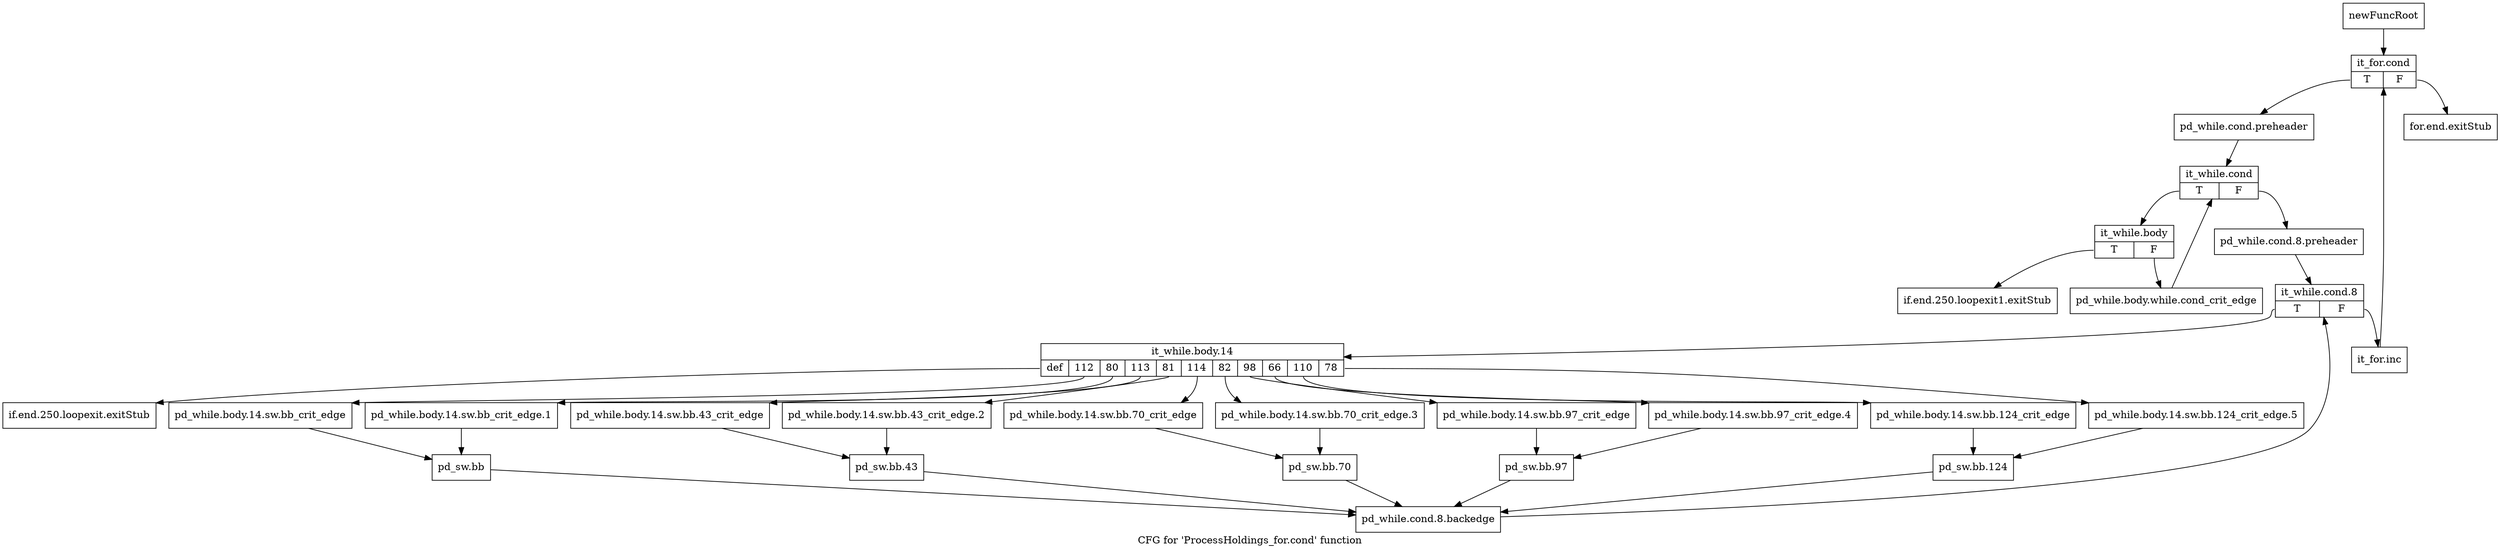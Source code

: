 digraph "CFG for 'ProcessHoldings_for.cond' function" {
	label="CFG for 'ProcessHoldings_for.cond' function";

	Node0xfa0e00 [shape=record,label="{newFuncRoot}"];
	Node0xfa0e00 -> Node0xfa1490;
	Node0xfa0e50 [shape=record,label="{for.end.exitStub}"];
	Node0xfa13f0 [shape=record,label="{if.end.250.loopexit.exitStub}"];
	Node0xfa1440 [shape=record,label="{if.end.250.loopexit1.exitStub}"];
	Node0xfa1490 [shape=record,label="{it_for.cond|{<s0>T|<s1>F}}"];
	Node0xfa1490:s0 -> Node0xfa14e0;
	Node0xfa1490:s1 -> Node0xfa0e50;
	Node0xfa14e0 [shape=record,label="{pd_while.cond.preheader}"];
	Node0xfa14e0 -> Node0xfa1530;
	Node0xfa1530 [shape=record,label="{it_while.cond|{<s0>T|<s1>F}}"];
	Node0xfa1530:s0 -> Node0xfa1bc0;
	Node0xfa1530:s1 -> Node0xfa1580;
	Node0xfa1580 [shape=record,label="{pd_while.cond.8.preheader}"];
	Node0xfa1580 -> Node0xfa15d0;
	Node0xfa15d0 [shape=record,label="{it_while.cond.8|{<s0>T|<s1>F}}"];
	Node0xfa15d0:s0 -> Node0xfa1670;
	Node0xfa15d0:s1 -> Node0xfa1620;
	Node0xfa1620 [shape=record,label="{it_for.inc}"];
	Node0xfa1620 -> Node0xfa1490;
	Node0xfa1670 [shape=record,label="{it_while.body.14|{<s0>def|<s1>112|<s2>80|<s3>113|<s4>81|<s5>114|<s6>82|<s7>98|<s8>66|<s9>110|<s10>78}}"];
	Node0xfa1670:s0 -> Node0xfa13f0;
	Node0xfa1670:s1 -> Node0xfa1ad0;
	Node0xfa1670:s2 -> Node0xfa1a80;
	Node0xfa1670:s3 -> Node0xfa19e0;
	Node0xfa1670:s4 -> Node0xfa1990;
	Node0xfa1670:s5 -> Node0xfa18f0;
	Node0xfa1670:s6 -> Node0xfa18a0;
	Node0xfa1670:s7 -> Node0xfa1800;
	Node0xfa1670:s8 -> Node0xfa17b0;
	Node0xfa1670:s9 -> Node0xfa1710;
	Node0xfa1670:s10 -> Node0xfa16c0;
	Node0xfa16c0 [shape=record,label="{pd_while.body.14.sw.bb.124_crit_edge.5}"];
	Node0xfa16c0 -> Node0xfa1760;
	Node0xfa1710 [shape=record,label="{pd_while.body.14.sw.bb.124_crit_edge}"];
	Node0xfa1710 -> Node0xfa1760;
	Node0xfa1760 [shape=record,label="{pd_sw.bb.124}"];
	Node0xfa1760 -> Node0xfa1b70;
	Node0xfa17b0 [shape=record,label="{pd_while.body.14.sw.bb.97_crit_edge.4}"];
	Node0xfa17b0 -> Node0xfa1850;
	Node0xfa1800 [shape=record,label="{pd_while.body.14.sw.bb.97_crit_edge}"];
	Node0xfa1800 -> Node0xfa1850;
	Node0xfa1850 [shape=record,label="{pd_sw.bb.97}"];
	Node0xfa1850 -> Node0xfa1b70;
	Node0xfa18a0 [shape=record,label="{pd_while.body.14.sw.bb.70_crit_edge.3}"];
	Node0xfa18a0 -> Node0xfa1940;
	Node0xfa18f0 [shape=record,label="{pd_while.body.14.sw.bb.70_crit_edge}"];
	Node0xfa18f0 -> Node0xfa1940;
	Node0xfa1940 [shape=record,label="{pd_sw.bb.70}"];
	Node0xfa1940 -> Node0xfa1b70;
	Node0xfa1990 [shape=record,label="{pd_while.body.14.sw.bb.43_crit_edge.2}"];
	Node0xfa1990 -> Node0xfa1a30;
	Node0xfa19e0 [shape=record,label="{pd_while.body.14.sw.bb.43_crit_edge}"];
	Node0xfa19e0 -> Node0xfa1a30;
	Node0xfa1a30 [shape=record,label="{pd_sw.bb.43}"];
	Node0xfa1a30 -> Node0xfa1b70;
	Node0xfa1a80 [shape=record,label="{pd_while.body.14.sw.bb_crit_edge.1}"];
	Node0xfa1a80 -> Node0xfa1b20;
	Node0xfa1ad0 [shape=record,label="{pd_while.body.14.sw.bb_crit_edge}"];
	Node0xfa1ad0 -> Node0xfa1b20;
	Node0xfa1b20 [shape=record,label="{pd_sw.bb}"];
	Node0xfa1b20 -> Node0xfa1b70;
	Node0xfa1b70 [shape=record,label="{pd_while.cond.8.backedge}"];
	Node0xfa1b70 -> Node0xfa15d0;
	Node0xfa1bc0 [shape=record,label="{it_while.body|{<s0>T|<s1>F}}"];
	Node0xfa1bc0:s0 -> Node0xfa1440;
	Node0xfa1bc0:s1 -> Node0xfa1c10;
	Node0xfa1c10 [shape=record,label="{pd_while.body.while.cond_crit_edge}"];
	Node0xfa1c10 -> Node0xfa1530;
}

